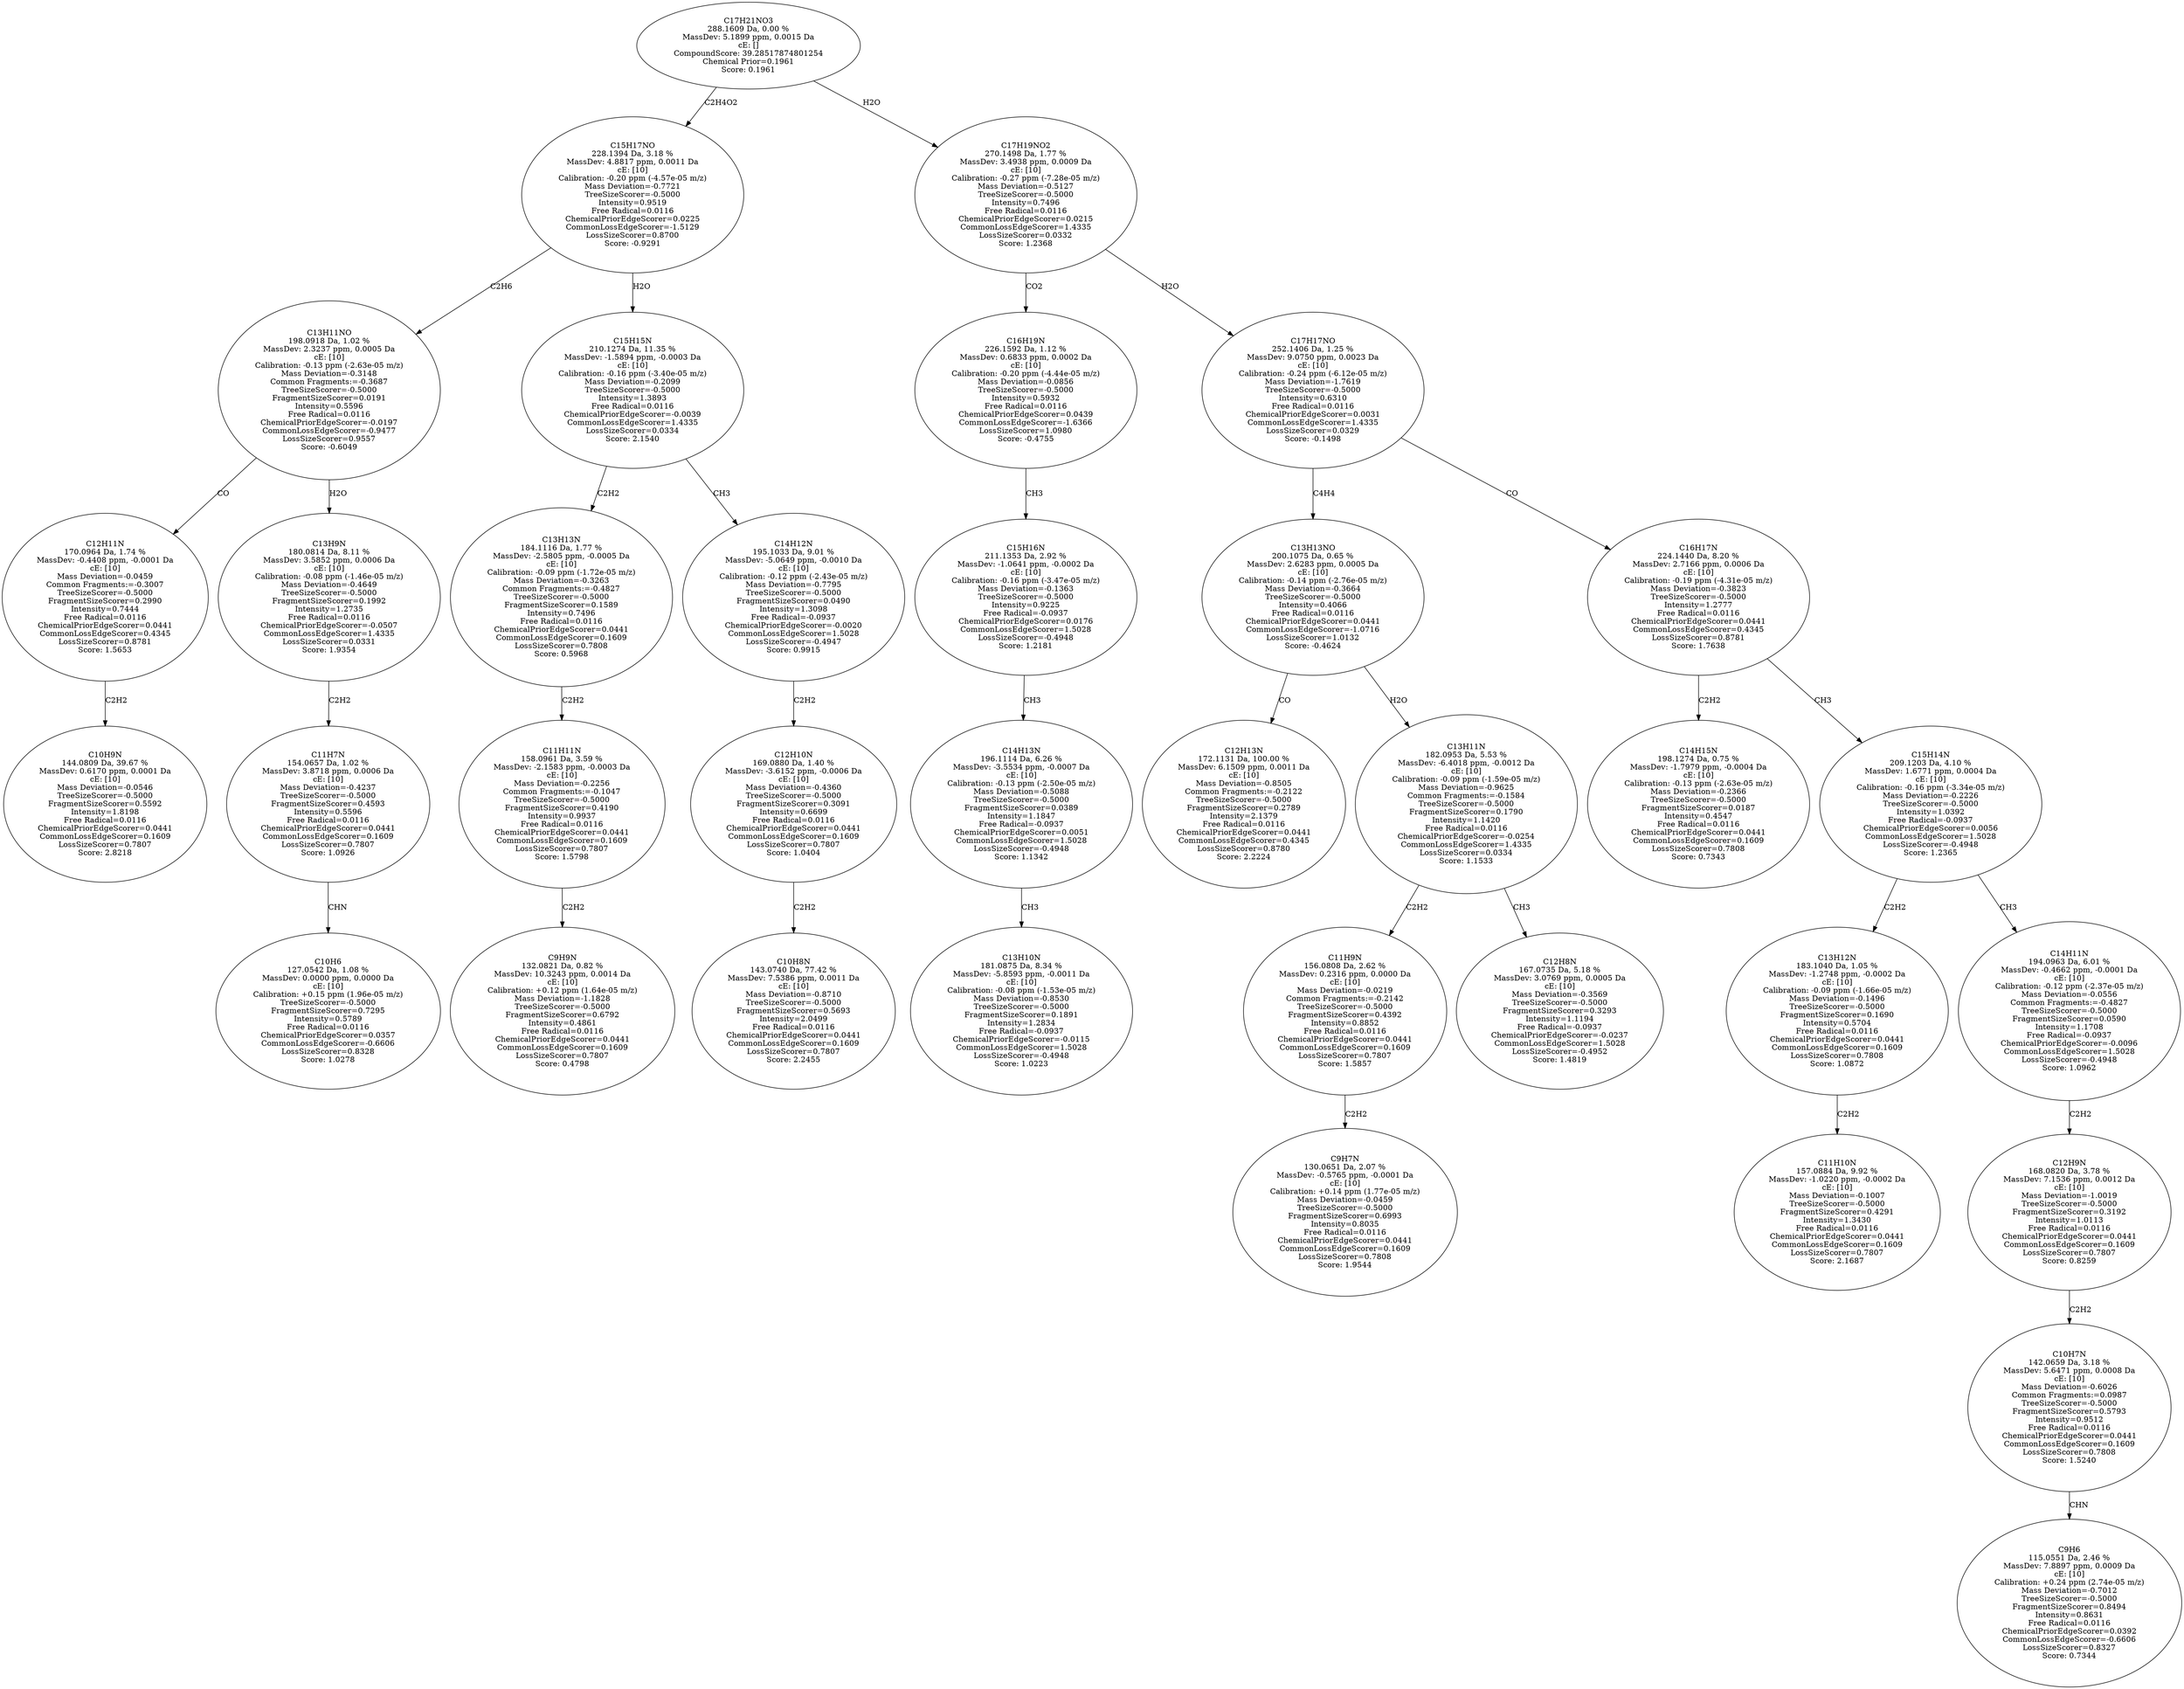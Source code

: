 strict digraph {
v1 [label="C10H9N\n144.0809 Da, 39.67 %\nMassDev: 0.6170 ppm, 0.0001 Da\ncE: [10]\nMass Deviation=-0.0546\nTreeSizeScorer=-0.5000\nFragmentSizeScorer=0.5592\nIntensity=1.8198\nFree Radical=0.0116\nChemicalPriorEdgeScorer=0.0441\nCommonLossEdgeScorer=0.1609\nLossSizeScorer=0.7807\nScore: 2.8218"];
v2 [label="C12H11N\n170.0964 Da, 1.74 %\nMassDev: -0.4408 ppm, -0.0001 Da\ncE: [10]\nMass Deviation=-0.0459\nCommon Fragments:=-0.3007\nTreeSizeScorer=-0.5000\nFragmentSizeScorer=0.2990\nIntensity=0.7444\nFree Radical=0.0116\nChemicalPriorEdgeScorer=0.0441\nCommonLossEdgeScorer=0.4345\nLossSizeScorer=0.8781\nScore: 1.5653"];
v3 [label="C10H6\n127.0542 Da, 1.08 %\nMassDev: 0.0000 ppm, 0.0000 Da\ncE: [10]\nCalibration: +0.15 ppm (1.96e-05 m/z)\nTreeSizeScorer=-0.5000\nFragmentSizeScorer=0.7295\nIntensity=0.5789\nFree Radical=0.0116\nChemicalPriorEdgeScorer=0.0357\nCommonLossEdgeScorer=-0.6606\nLossSizeScorer=0.8328\nScore: 1.0278"];
v4 [label="C11H7N\n154.0657 Da, 1.02 %\nMassDev: 3.8718 ppm, 0.0006 Da\ncE: [10]\nMass Deviation=-0.4237\nTreeSizeScorer=-0.5000\nFragmentSizeScorer=0.4593\nIntensity=0.5596\nFree Radical=0.0116\nChemicalPriorEdgeScorer=0.0441\nCommonLossEdgeScorer=0.1609\nLossSizeScorer=0.7807\nScore: 1.0926"];
v5 [label="C13H9N\n180.0814 Da, 8.11 %\nMassDev: 3.5852 ppm, 0.0006 Da\ncE: [10]\nCalibration: -0.08 ppm (-1.46e-05 m/z)\nMass Deviation=-0.4649\nTreeSizeScorer=-0.5000\nFragmentSizeScorer=0.1992\nIntensity=1.2735\nFree Radical=0.0116\nChemicalPriorEdgeScorer=-0.0507\nCommonLossEdgeScorer=1.4335\nLossSizeScorer=0.0331\nScore: 1.9354"];
v6 [label="C13H11NO\n198.0918 Da, 1.02 %\nMassDev: 2.3237 ppm, 0.0005 Da\ncE: [10]\nCalibration: -0.13 ppm (-2.63e-05 m/z)\nMass Deviation=-0.3148\nCommon Fragments:=-0.3687\nTreeSizeScorer=-0.5000\nFragmentSizeScorer=0.0191\nIntensity=0.5596\nFree Radical=0.0116\nChemicalPriorEdgeScorer=-0.0197\nCommonLossEdgeScorer=-0.9477\nLossSizeScorer=0.9557\nScore: -0.6049"];
v7 [label="C9H9N\n132.0821 Da, 0.82 %\nMassDev: 10.3243 ppm, 0.0014 Da\ncE: [10]\nCalibration: +0.12 ppm (1.64e-05 m/z)\nMass Deviation=-1.1828\nTreeSizeScorer=-0.5000\nFragmentSizeScorer=0.6792\nIntensity=0.4861\nFree Radical=0.0116\nChemicalPriorEdgeScorer=0.0441\nCommonLossEdgeScorer=0.1609\nLossSizeScorer=0.7807\nScore: 0.4798"];
v8 [label="C11H11N\n158.0961 Da, 3.59 %\nMassDev: -2.1583 ppm, -0.0003 Da\ncE: [10]\nMass Deviation=-0.2256\nCommon Fragments:=-0.1047\nTreeSizeScorer=-0.5000\nFragmentSizeScorer=0.4190\nIntensity=0.9937\nFree Radical=0.0116\nChemicalPriorEdgeScorer=0.0441\nCommonLossEdgeScorer=0.1609\nLossSizeScorer=0.7807\nScore: 1.5798"];
v9 [label="C13H13N\n184.1116 Da, 1.77 %\nMassDev: -2.5805 ppm, -0.0005 Da\ncE: [10]\nCalibration: -0.09 ppm (-1.72e-05 m/z)\nMass Deviation=-0.3263\nCommon Fragments:=-0.4827\nTreeSizeScorer=-0.5000\nFragmentSizeScorer=0.1589\nIntensity=0.7496\nFree Radical=0.0116\nChemicalPriorEdgeScorer=0.0441\nCommonLossEdgeScorer=0.1609\nLossSizeScorer=0.7808\nScore: 0.5968"];
v10 [label="C10H8N\n143.0740 Da, 77.42 %\nMassDev: 7.5386 ppm, 0.0011 Da\ncE: [10]\nMass Deviation=-0.8710\nTreeSizeScorer=-0.5000\nFragmentSizeScorer=0.5693\nIntensity=2.0499\nFree Radical=0.0116\nChemicalPriorEdgeScorer=0.0441\nCommonLossEdgeScorer=0.1609\nLossSizeScorer=0.7807\nScore: 2.2455"];
v11 [label="C12H10N\n169.0880 Da, 1.40 %\nMassDev: -3.6152 ppm, -0.0006 Da\ncE: [10]\nMass Deviation=-0.4360\nTreeSizeScorer=-0.5000\nFragmentSizeScorer=0.3091\nIntensity=0.6699\nFree Radical=0.0116\nChemicalPriorEdgeScorer=0.0441\nCommonLossEdgeScorer=0.1609\nLossSizeScorer=0.7807\nScore: 1.0404"];
v12 [label="C14H12N\n195.1033 Da, 9.01 %\nMassDev: -5.0649 ppm, -0.0010 Da\ncE: [10]\nCalibration: -0.12 ppm (-2.43e-05 m/z)\nMass Deviation=-0.7795\nTreeSizeScorer=-0.5000\nFragmentSizeScorer=0.0490\nIntensity=1.3098\nFree Radical=-0.0937\nChemicalPriorEdgeScorer=-0.0020\nCommonLossEdgeScorer=1.5028\nLossSizeScorer=-0.4947\nScore: 0.9915"];
v13 [label="C15H15N\n210.1274 Da, 11.35 %\nMassDev: -1.5894 ppm, -0.0003 Da\ncE: [10]\nCalibration: -0.16 ppm (-3.40e-05 m/z)\nMass Deviation=-0.2099\nTreeSizeScorer=-0.5000\nIntensity=1.3893\nFree Radical=0.0116\nChemicalPriorEdgeScorer=-0.0039\nCommonLossEdgeScorer=1.4335\nLossSizeScorer=0.0334\nScore: 2.1540"];
v14 [label="C15H17NO\n228.1394 Da, 3.18 %\nMassDev: 4.8817 ppm, 0.0011 Da\ncE: [10]\nCalibration: -0.20 ppm (-4.57e-05 m/z)\nMass Deviation=-0.7721\nTreeSizeScorer=-0.5000\nIntensity=0.9519\nFree Radical=0.0116\nChemicalPriorEdgeScorer=0.0225\nCommonLossEdgeScorer=-1.5129\nLossSizeScorer=0.8700\nScore: -0.9291"];
v15 [label="C13H10N\n181.0875 Da, 8.34 %\nMassDev: -5.8593 ppm, -0.0011 Da\ncE: [10]\nCalibration: -0.08 ppm (-1.53e-05 m/z)\nMass Deviation=-0.8530\nTreeSizeScorer=-0.5000\nFragmentSizeScorer=0.1891\nIntensity=1.2834\nFree Radical=-0.0937\nChemicalPriorEdgeScorer=-0.0115\nCommonLossEdgeScorer=1.5028\nLossSizeScorer=-0.4948\nScore: 1.0223"];
v16 [label="C14H13N\n196.1114 Da, 6.26 %\nMassDev: -3.5534 ppm, -0.0007 Da\ncE: [10]\nCalibration: -0.13 ppm (-2.50e-05 m/z)\nMass Deviation=-0.5088\nTreeSizeScorer=-0.5000\nFragmentSizeScorer=0.0389\nIntensity=1.1847\nFree Radical=-0.0937\nChemicalPriorEdgeScorer=0.0051\nCommonLossEdgeScorer=1.5028\nLossSizeScorer=-0.4948\nScore: 1.1342"];
v17 [label="C15H16N\n211.1353 Da, 2.92 %\nMassDev: -1.0641 ppm, -0.0002 Da\ncE: [10]\nCalibration: -0.16 ppm (-3.47e-05 m/z)\nMass Deviation=-0.1363\nTreeSizeScorer=-0.5000\nIntensity=0.9225\nFree Radical=-0.0937\nChemicalPriorEdgeScorer=0.0176\nCommonLossEdgeScorer=1.5028\nLossSizeScorer=-0.4948\nScore: 1.2181"];
v18 [label="C16H19N\n226.1592 Da, 1.12 %\nMassDev: 0.6833 ppm, 0.0002 Da\ncE: [10]\nCalibration: -0.20 ppm (-4.44e-05 m/z)\nMass Deviation=-0.0856\nTreeSizeScorer=-0.5000\nIntensity=0.5932\nFree Radical=0.0116\nChemicalPriorEdgeScorer=0.0439\nCommonLossEdgeScorer=-1.6366\nLossSizeScorer=1.0980\nScore: -0.4755"];
v19 [label="C12H13N\n172.1131 Da, 100.00 %\nMassDev: 6.1509 ppm, 0.0011 Da\ncE: [10]\nMass Deviation=-0.8505\nCommon Fragments:=-0.2122\nTreeSizeScorer=-0.5000\nFragmentSizeScorer=0.2789\nIntensity=2.1379\nFree Radical=0.0116\nChemicalPriorEdgeScorer=0.0441\nCommonLossEdgeScorer=0.4345\nLossSizeScorer=0.8780\nScore: 2.2224"];
v20 [label="C9H7N\n130.0651 Da, 2.07 %\nMassDev: -0.5765 ppm, -0.0001 Da\ncE: [10]\nCalibration: +0.14 ppm (1.77e-05 m/z)\nMass Deviation=-0.0459\nTreeSizeScorer=-0.5000\nFragmentSizeScorer=0.6993\nIntensity=0.8035\nFree Radical=0.0116\nChemicalPriorEdgeScorer=0.0441\nCommonLossEdgeScorer=0.1609\nLossSizeScorer=0.7808\nScore: 1.9544"];
v21 [label="C11H9N\n156.0808 Da, 2.62 %\nMassDev: 0.2316 ppm, 0.0000 Da\ncE: [10]\nMass Deviation=-0.0219\nCommon Fragments:=-0.2142\nTreeSizeScorer=-0.5000\nFragmentSizeScorer=0.4392\nIntensity=0.8852\nFree Radical=0.0116\nChemicalPriorEdgeScorer=0.0441\nCommonLossEdgeScorer=0.1609\nLossSizeScorer=0.7807\nScore: 1.5857"];
v22 [label="C12H8N\n167.0735 Da, 5.18 %\nMassDev: 3.0769 ppm, 0.0005 Da\ncE: [10]\nMass Deviation=-0.3569\nTreeSizeScorer=-0.5000\nFragmentSizeScorer=0.3293\nIntensity=1.1194\nFree Radical=-0.0937\nChemicalPriorEdgeScorer=-0.0237\nCommonLossEdgeScorer=1.5028\nLossSizeScorer=-0.4952\nScore: 1.4819"];
v23 [label="C13H11N\n182.0953 Da, 5.53 %\nMassDev: -6.4018 ppm, -0.0012 Da\ncE: [10]\nCalibration: -0.09 ppm (-1.59e-05 m/z)\nMass Deviation=-0.9625\nCommon Fragments:=-0.1584\nTreeSizeScorer=-0.5000\nFragmentSizeScorer=0.1790\nIntensity=1.1420\nFree Radical=0.0116\nChemicalPriorEdgeScorer=-0.0254\nCommonLossEdgeScorer=1.4335\nLossSizeScorer=0.0334\nScore: 1.1533"];
v24 [label="C13H13NO\n200.1075 Da, 0.65 %\nMassDev: 2.6283 ppm, 0.0005 Da\ncE: [10]\nCalibration: -0.14 ppm (-2.76e-05 m/z)\nMass Deviation=-0.3664\nTreeSizeScorer=-0.5000\nIntensity=0.4066\nFree Radical=0.0116\nChemicalPriorEdgeScorer=0.0441\nCommonLossEdgeScorer=-1.0716\nLossSizeScorer=1.0132\nScore: -0.4624"];
v25 [label="C14H15N\n198.1274 Da, 0.75 %\nMassDev: -1.7979 ppm, -0.0004 Da\ncE: [10]\nCalibration: -0.13 ppm (-2.63e-05 m/z)\nMass Deviation=-0.2366\nTreeSizeScorer=-0.5000\nFragmentSizeScorer=0.0187\nIntensity=0.4547\nFree Radical=0.0116\nChemicalPriorEdgeScorer=0.0441\nCommonLossEdgeScorer=0.1609\nLossSizeScorer=0.7808\nScore: 0.7343"];
v26 [label="C11H10N\n157.0884 Da, 9.92 %\nMassDev: -1.0220 ppm, -0.0002 Da\ncE: [10]\nMass Deviation=-0.1007\nTreeSizeScorer=-0.5000\nFragmentSizeScorer=0.4291\nIntensity=1.3430\nFree Radical=0.0116\nChemicalPriorEdgeScorer=0.0441\nCommonLossEdgeScorer=0.1609\nLossSizeScorer=0.7807\nScore: 2.1687"];
v27 [label="C13H12N\n183.1040 Da, 1.05 %\nMassDev: -1.2748 ppm, -0.0002 Da\ncE: [10]\nCalibration: -0.09 ppm (-1.66e-05 m/z)\nMass Deviation=-0.1496\nTreeSizeScorer=-0.5000\nFragmentSizeScorer=0.1690\nIntensity=0.5704\nFree Radical=0.0116\nChemicalPriorEdgeScorer=0.0441\nCommonLossEdgeScorer=0.1609\nLossSizeScorer=0.7808\nScore: 1.0872"];
v28 [label="C9H6\n115.0551 Da, 2.46 %\nMassDev: 7.8897 ppm, 0.0009 Da\ncE: [10]\nCalibration: +0.24 ppm (2.74e-05 m/z)\nMass Deviation=-0.7012\nTreeSizeScorer=-0.5000\nFragmentSizeScorer=0.8494\nIntensity=0.8631\nFree Radical=0.0116\nChemicalPriorEdgeScorer=0.0392\nCommonLossEdgeScorer=-0.6606\nLossSizeScorer=0.8327\nScore: 0.7344"];
v29 [label="C10H7N\n142.0659 Da, 3.18 %\nMassDev: 5.6471 ppm, 0.0008 Da\ncE: [10]\nMass Deviation=-0.6026\nCommon Fragments:=0.0987\nTreeSizeScorer=-0.5000\nFragmentSizeScorer=0.5793\nIntensity=0.9512\nFree Radical=0.0116\nChemicalPriorEdgeScorer=0.0441\nCommonLossEdgeScorer=0.1609\nLossSizeScorer=0.7808\nScore: 1.5240"];
v30 [label="C12H9N\n168.0820 Da, 3.78 %\nMassDev: 7.1536 ppm, 0.0012 Da\ncE: [10]\nMass Deviation=-1.0019\nTreeSizeScorer=-0.5000\nFragmentSizeScorer=0.3192\nIntensity=1.0113\nFree Radical=0.0116\nChemicalPriorEdgeScorer=0.0441\nCommonLossEdgeScorer=0.1609\nLossSizeScorer=0.7807\nScore: 0.8259"];
v31 [label="C14H11N\n194.0963 Da, 6.01 %\nMassDev: -0.4662 ppm, -0.0001 Da\ncE: [10]\nCalibration: -0.12 ppm (-2.37e-05 m/z)\nMass Deviation=-0.0556\nCommon Fragments:=-0.4827\nTreeSizeScorer=-0.5000\nFragmentSizeScorer=0.0590\nIntensity=1.1708\nFree Radical=-0.0937\nChemicalPriorEdgeScorer=-0.0096\nCommonLossEdgeScorer=1.5028\nLossSizeScorer=-0.4948\nScore: 1.0962"];
v32 [label="C15H14N\n209.1203 Da, 4.10 %\nMassDev: 1.6771 ppm, 0.0004 Da\ncE: [10]\nCalibration: -0.16 ppm (-3.34e-05 m/z)\nMass Deviation=-0.2226\nTreeSizeScorer=-0.5000\nIntensity=1.0392\nFree Radical=-0.0937\nChemicalPriorEdgeScorer=0.0056\nCommonLossEdgeScorer=1.5028\nLossSizeScorer=-0.4948\nScore: 1.2365"];
v33 [label="C16H17N\n224.1440 Da, 8.20 %\nMassDev: 2.7166 ppm, 0.0006 Da\ncE: [10]\nCalibration: -0.19 ppm (-4.31e-05 m/z)\nMass Deviation=-0.3823\nTreeSizeScorer=-0.5000\nIntensity=1.2777\nFree Radical=0.0116\nChemicalPriorEdgeScorer=0.0441\nCommonLossEdgeScorer=0.4345\nLossSizeScorer=0.8781\nScore: 1.7638"];
v34 [label="C17H17NO\n252.1406 Da, 1.25 %\nMassDev: 9.0750 ppm, 0.0023 Da\ncE: [10]\nCalibration: -0.24 ppm (-6.12e-05 m/z)\nMass Deviation=-1.7619\nTreeSizeScorer=-0.5000\nIntensity=0.6310\nFree Radical=0.0116\nChemicalPriorEdgeScorer=0.0031\nCommonLossEdgeScorer=1.4335\nLossSizeScorer=0.0329\nScore: -0.1498"];
v35 [label="C17H19NO2\n270.1498 Da, 1.77 %\nMassDev: 3.4938 ppm, 0.0009 Da\ncE: [10]\nCalibration: -0.27 ppm (-7.28e-05 m/z)\nMass Deviation=-0.5127\nTreeSizeScorer=-0.5000\nIntensity=0.7496\nFree Radical=0.0116\nChemicalPriorEdgeScorer=0.0215\nCommonLossEdgeScorer=1.4335\nLossSizeScorer=0.0332\nScore: 1.2368"];
v36 [label="C17H21NO3\n288.1609 Da, 0.00 %\nMassDev: 5.1899 ppm, 0.0015 Da\ncE: []\nCompoundScore: 39.28517874801254\nChemical Prior=0.1961\nScore: 0.1961"];
v2 -> v1 [label="C2H2"];
v6 -> v2 [label="CO"];
v4 -> v3 [label="CHN"];
v5 -> v4 [label="C2H2"];
v6 -> v5 [label="H2O"];
v14 -> v6 [label="C2H6"];
v8 -> v7 [label="C2H2"];
v9 -> v8 [label="C2H2"];
v13 -> v9 [label="C2H2"];
v11 -> v10 [label="C2H2"];
v12 -> v11 [label="C2H2"];
v13 -> v12 [label="CH3"];
v14 -> v13 [label="H2O"];
v36 -> v14 [label="C2H4O2"];
v16 -> v15 [label="CH3"];
v17 -> v16 [label="CH3"];
v18 -> v17 [label="CH3"];
v35 -> v18 [label="CO2"];
v24 -> v19 [label="CO"];
v21 -> v20 [label="C2H2"];
v23 -> v21 [label="C2H2"];
v23 -> v22 [label="CH3"];
v24 -> v23 [label="H2O"];
v34 -> v24 [label="C4H4"];
v33 -> v25 [label="C2H2"];
v27 -> v26 [label="C2H2"];
v32 -> v27 [label="C2H2"];
v29 -> v28 [label="CHN"];
v30 -> v29 [label="C2H2"];
v31 -> v30 [label="C2H2"];
v32 -> v31 [label="CH3"];
v33 -> v32 [label="CH3"];
v34 -> v33 [label="CO"];
v35 -> v34 [label="H2O"];
v36 -> v35 [label="H2O"];
}